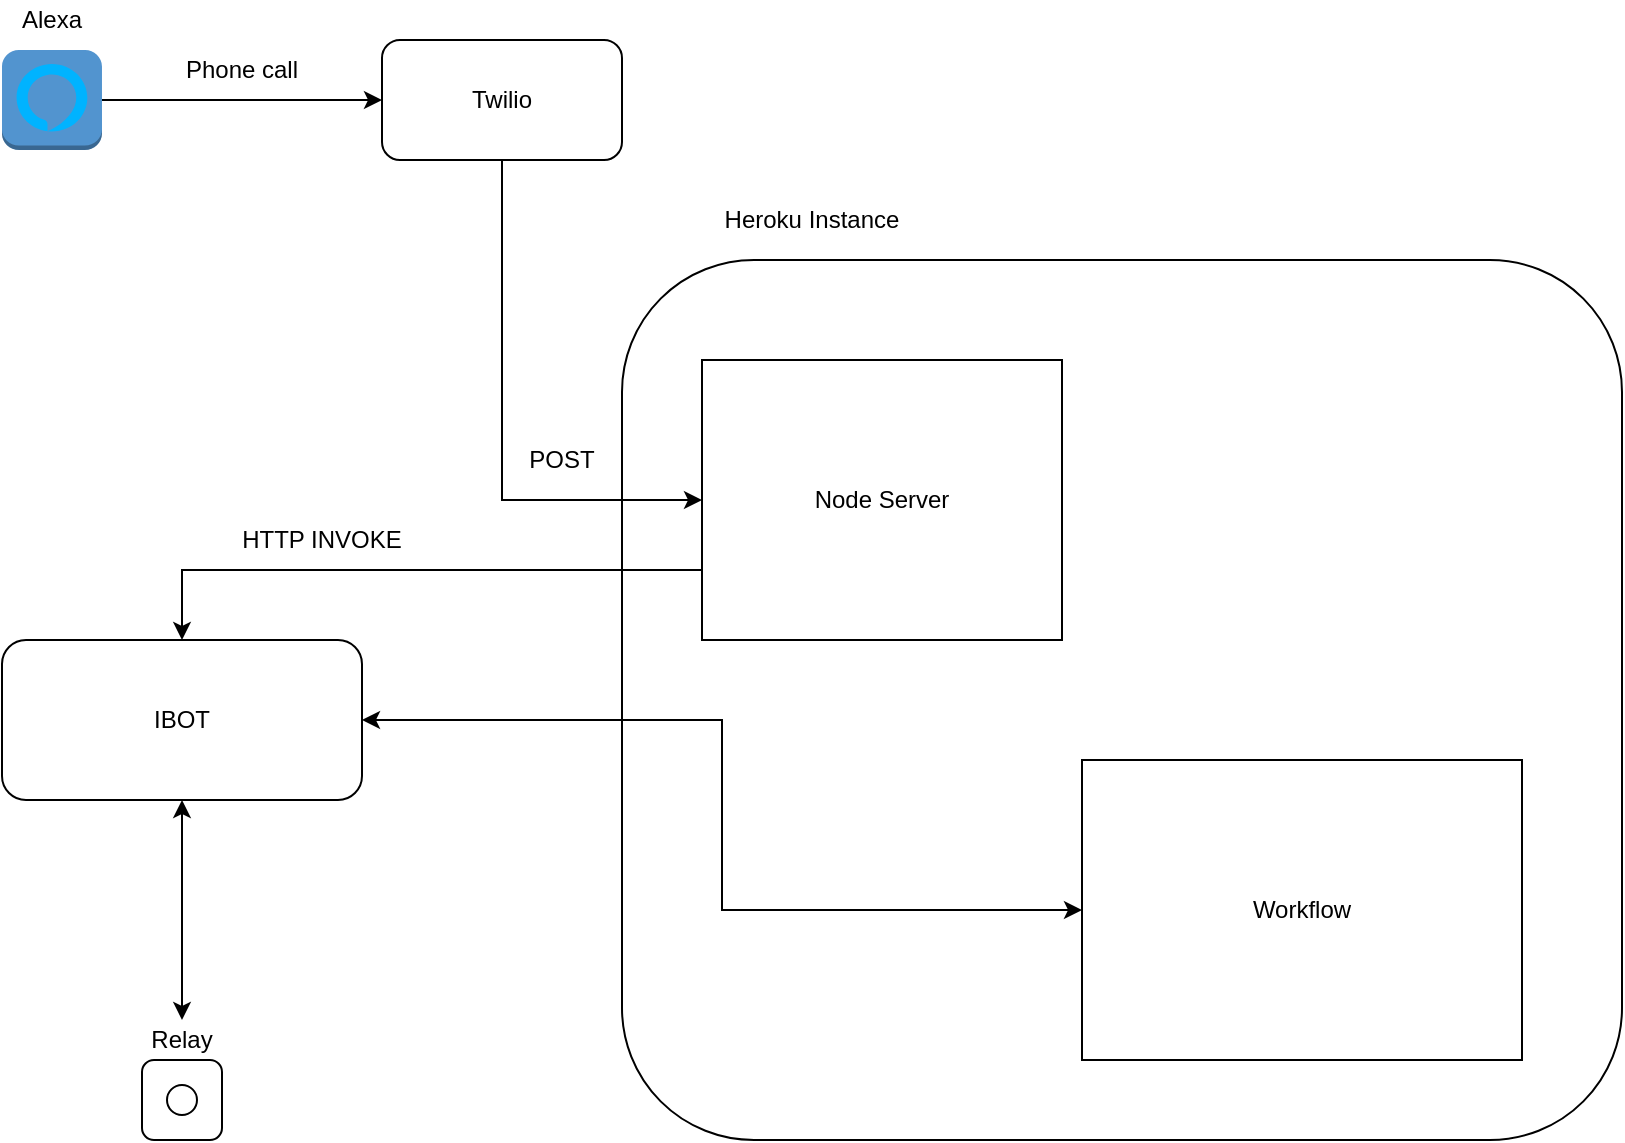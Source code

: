 <mxfile version="14.7.7" type="github">
  <diagram id="WuOzuccCrgLuzyxY_K8_" name="Page-1">
    <mxGraphModel dx="946" dy="645" grid="1" gridSize="10" guides="1" tooltips="1" connect="1" arrows="1" fold="1" page="1" pageScale="1" pageWidth="850" pageHeight="1100" math="0" shadow="0">
      <root>
        <mxCell id="0" />
        <mxCell id="1" parent="0" />
        <mxCell id="pvMYcIoXpHOVo__6tDhx-1" value="" style="outlineConnect=0;dashed=0;verticalLabelPosition=bottom;verticalAlign=top;align=center;html=1;shape=mxgraph.aws3.alexa_voice_service;fillColor=#5294CF;gradientColor=none;" vertex="1" parent="1">
          <mxGeometry x="20" y="75" width="50" height="50" as="geometry" />
        </mxCell>
        <mxCell id="pvMYcIoXpHOVo__6tDhx-2" value="Twilio" style="rounded=1;whiteSpace=wrap;html=1;" vertex="1" parent="1">
          <mxGeometry x="210" y="70" width="120" height="60" as="geometry" />
        </mxCell>
        <mxCell id="pvMYcIoXpHOVo__6tDhx-3" value="Alexa" style="text;html=1;strokeColor=none;fillColor=none;align=center;verticalAlign=middle;whiteSpace=wrap;rounded=0;" vertex="1" parent="1">
          <mxGeometry x="25" y="50" width="40" height="20" as="geometry" />
        </mxCell>
        <mxCell id="pvMYcIoXpHOVo__6tDhx-4" value="" style="endArrow=classic;html=1;entryX=0;entryY=0.5;entryDx=0;entryDy=0;" edge="1" parent="1" target="pvMYcIoXpHOVo__6tDhx-2">
          <mxGeometry width="50" height="50" relative="1" as="geometry">
            <mxPoint x="70" y="100" as="sourcePoint" />
            <mxPoint x="120" y="50" as="targetPoint" />
          </mxGeometry>
        </mxCell>
        <mxCell id="pvMYcIoXpHOVo__6tDhx-5" value="Phone call" style="text;html=1;strokeColor=none;fillColor=none;align=center;verticalAlign=middle;whiteSpace=wrap;rounded=0;" vertex="1" parent="1">
          <mxGeometry x="80" y="75" width="120" height="20" as="geometry" />
        </mxCell>
        <mxCell id="pvMYcIoXpHOVo__6tDhx-6" value="" style="rounded=1;whiteSpace=wrap;html=1;" vertex="1" parent="1">
          <mxGeometry x="330" y="180" width="500" height="440" as="geometry" />
        </mxCell>
        <mxCell id="pvMYcIoXpHOVo__6tDhx-7" value="Heroku Instance" style="text;html=1;strokeColor=none;fillColor=none;align=center;verticalAlign=middle;whiteSpace=wrap;rounded=0;" vertex="1" parent="1">
          <mxGeometry x="365" y="150" width="120" height="20" as="geometry" />
        </mxCell>
        <mxCell id="pvMYcIoXpHOVo__6tDhx-15" style="edgeStyle=orthogonalEdgeStyle;rounded=0;orthogonalLoop=1;jettySize=auto;html=1;exitX=0;exitY=0.5;exitDx=0;exitDy=0;entryX=0.5;entryY=1;entryDx=0;entryDy=0;startArrow=classic;startFill=1;endArrow=none;endFill=0;" edge="1" parent="1" source="pvMYcIoXpHOVo__6tDhx-8" target="pvMYcIoXpHOVo__6tDhx-2">
          <mxGeometry relative="1" as="geometry">
            <Array as="points">
              <mxPoint x="270" y="300" />
            </Array>
          </mxGeometry>
        </mxCell>
        <mxCell id="pvMYcIoXpHOVo__6tDhx-22" style="edgeStyle=orthogonalEdgeStyle;rounded=0;orthogonalLoop=1;jettySize=auto;html=1;exitX=0;exitY=0.75;exitDx=0;exitDy=0;entryX=0.5;entryY=0;entryDx=0;entryDy=0;startArrow=none;startFill=0;endArrow=classic;endFill=1;" edge="1" parent="1" source="pvMYcIoXpHOVo__6tDhx-8" target="pvMYcIoXpHOVo__6tDhx-18">
          <mxGeometry relative="1" as="geometry" />
        </mxCell>
        <mxCell id="pvMYcIoXpHOVo__6tDhx-8" value="Node Server" style="rounded=0;whiteSpace=wrap;html=1;" vertex="1" parent="1">
          <mxGeometry x="370" y="230" width="180" height="140" as="geometry" />
        </mxCell>
        <mxCell id="pvMYcIoXpHOVo__6tDhx-25" style="edgeStyle=orthogonalEdgeStyle;rounded=0;orthogonalLoop=1;jettySize=auto;html=1;exitX=0;exitY=0.5;exitDx=0;exitDy=0;entryX=1;entryY=0.5;entryDx=0;entryDy=0;startArrow=classic;startFill=1;endArrow=classic;endFill=1;" edge="1" parent="1" source="pvMYcIoXpHOVo__6tDhx-11" target="pvMYcIoXpHOVo__6tDhx-18">
          <mxGeometry relative="1" as="geometry" />
        </mxCell>
        <mxCell id="pvMYcIoXpHOVo__6tDhx-11" value="Workflow" style="rounded=0;whiteSpace=wrap;html=1;" vertex="1" parent="1">
          <mxGeometry x="560" y="430" width="220" height="150" as="geometry" />
        </mxCell>
        <mxCell id="pvMYcIoXpHOVo__6tDhx-16" value="POST" style="text;html=1;strokeColor=none;fillColor=none;align=center;verticalAlign=middle;whiteSpace=wrap;rounded=0;" vertex="1" parent="1">
          <mxGeometry x="280" y="270" width="40" height="20" as="geometry" />
        </mxCell>
        <mxCell id="pvMYcIoXpHOVo__6tDhx-17" value="" style="rounded=1;whiteSpace=wrap;html=1;" vertex="1" parent="1">
          <mxGeometry x="90" y="580" width="40" height="40" as="geometry" />
        </mxCell>
        <mxCell id="pvMYcIoXpHOVo__6tDhx-24" style="edgeStyle=orthogonalEdgeStyle;rounded=0;orthogonalLoop=1;jettySize=auto;html=1;exitX=0.5;exitY=1;exitDx=0;exitDy=0;entryX=0.5;entryY=0;entryDx=0;entryDy=0;startArrow=classic;startFill=1;endArrow=classic;endFill=1;" edge="1" parent="1" source="pvMYcIoXpHOVo__6tDhx-18" target="pvMYcIoXpHOVo__6tDhx-20">
          <mxGeometry relative="1" as="geometry" />
        </mxCell>
        <mxCell id="pvMYcIoXpHOVo__6tDhx-18" value="IBOT" style="rounded=1;whiteSpace=wrap;html=1;" vertex="1" parent="1">
          <mxGeometry x="20" y="370" width="180" height="80" as="geometry" />
        </mxCell>
        <mxCell id="pvMYcIoXpHOVo__6tDhx-19" value="" style="ellipse;whiteSpace=wrap;html=1;aspect=fixed;" vertex="1" parent="1">
          <mxGeometry x="102.5" y="592.5" width="15" height="15" as="geometry" />
        </mxCell>
        <mxCell id="pvMYcIoXpHOVo__6tDhx-20" value="Relay" style="text;html=1;strokeColor=none;fillColor=none;align=center;verticalAlign=middle;whiteSpace=wrap;rounded=0;" vertex="1" parent="1">
          <mxGeometry x="90" y="560" width="40" height="20" as="geometry" />
        </mxCell>
        <mxCell id="pvMYcIoXpHOVo__6tDhx-23" value="HTTP INVOKE" style="text;html=1;strokeColor=none;fillColor=none;align=center;verticalAlign=middle;whiteSpace=wrap;rounded=0;" vertex="1" parent="1">
          <mxGeometry x="130" y="310" width="100" height="20" as="geometry" />
        </mxCell>
      </root>
    </mxGraphModel>
  </diagram>
</mxfile>
